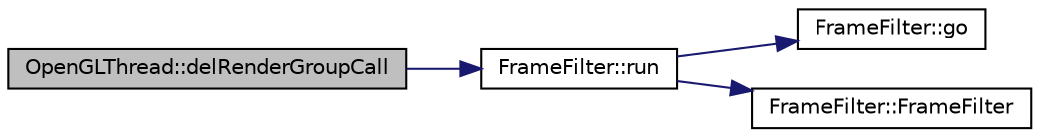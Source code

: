 digraph "OpenGLThread::delRenderGroupCall"
{
  edge [fontname="Helvetica",fontsize="10",labelfontname="Helvetica",labelfontsize="10"];
  node [fontname="Helvetica",fontsize="10",shape=record];
  rankdir="LR";
  Node13 [label="OpenGLThread::delRenderGroupCall",height=0.2,width=0.4,color="black", fillcolor="grey75", style="filled", fontcolor="black"];
  Node13 -> Node14 [color="midnightblue",fontsize="10",style="solid",fontname="Helvetica"];
  Node14 [label="FrameFilter::run",height=0.2,width=0.4,color="black", fillcolor="white", style="filled",URL="$classFrameFilter.html#a7b814f8fd99764b61f49e3106124d8a6",tooltip="Calls this->go(Frame* frame) and then calls the this->next->run(Frame* frame) (if this->next != NULL)..."];
  Node14 -> Node15 [color="midnightblue",fontsize="10",style="solid",fontname="Helvetica"];
  Node15 [label="FrameFilter::go",height=0.2,width=0.4,color="black", fillcolor="white", style="filled",URL="$classFrameFilter.html#ad518d50e6fffaf6238dabff9fc54f6af",tooltip="Does the actual filtering/modification to the Frame. Define in subclass. "];
  Node14 -> Node16 [color="midnightblue",fontsize="10",style="solid",fontname="Helvetica"];
  Node16 [label="FrameFilter::FrameFilter",height=0.2,width=0.4,color="black", fillcolor="white", style="filled",URL="$classFrameFilter.html#a2868cf4879dda1164da6e3ff9e6be761",tooltip="Default constructor. "];
}
